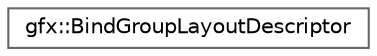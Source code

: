 digraph "Graphical Class Hierarchy"
{
 // LATEX_PDF_SIZE
  bgcolor="transparent";
  edge [fontname=Helvetica,fontsize=10,labelfontname=Helvetica,labelfontsize=10];
  node [fontname=Helvetica,fontsize=10,shape=box,height=0.2,width=0.4];
  rankdir="LR";
  Node0 [id="Node000000",label="gfx::BindGroupLayoutDescriptor",height=0.2,width=0.4,color="grey40", fillcolor="white", style="filled",URL="$structgfx_1_1_bind_group_layout_descriptor.html",tooltip="Describes the layout of resources bound to a shader pipeline."];
}
